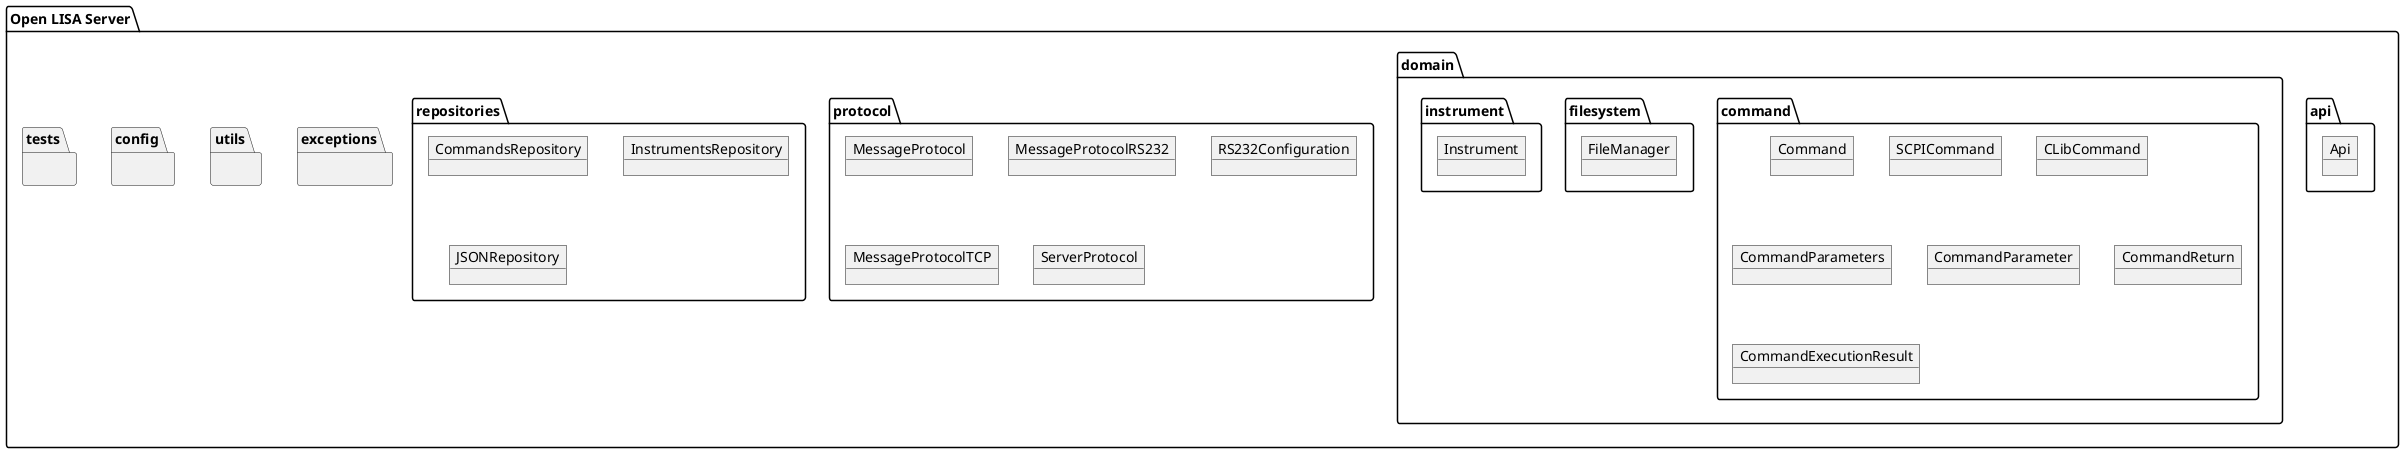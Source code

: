 @startuml
package "Open LISA Server" {
  package api {
    object Api
  }
  package domain {
    package command {
      object Command
      object SCPICommand
      object CLibCommand
      object CommandParameters
      object CommandParameter
      object CommandReturn
      object CommandExecutionResult
    }

    package filesystem {
      object FileManager
    }

    package instrument {
      object Instrument
    }
  }

  package exceptions {}

  package protocol {
    object MessageProtocol
    object MessageProtocolRS232
    object RS232Configuration
    object MessageProtocolTCP
    object ServerProtocol
  }

  package repositories {
    object CommandsRepository
    object InstrumentsRepository
    object JSONRepository
  }
  package utils {}

  package config {}

  package tests {}
}
@enduml